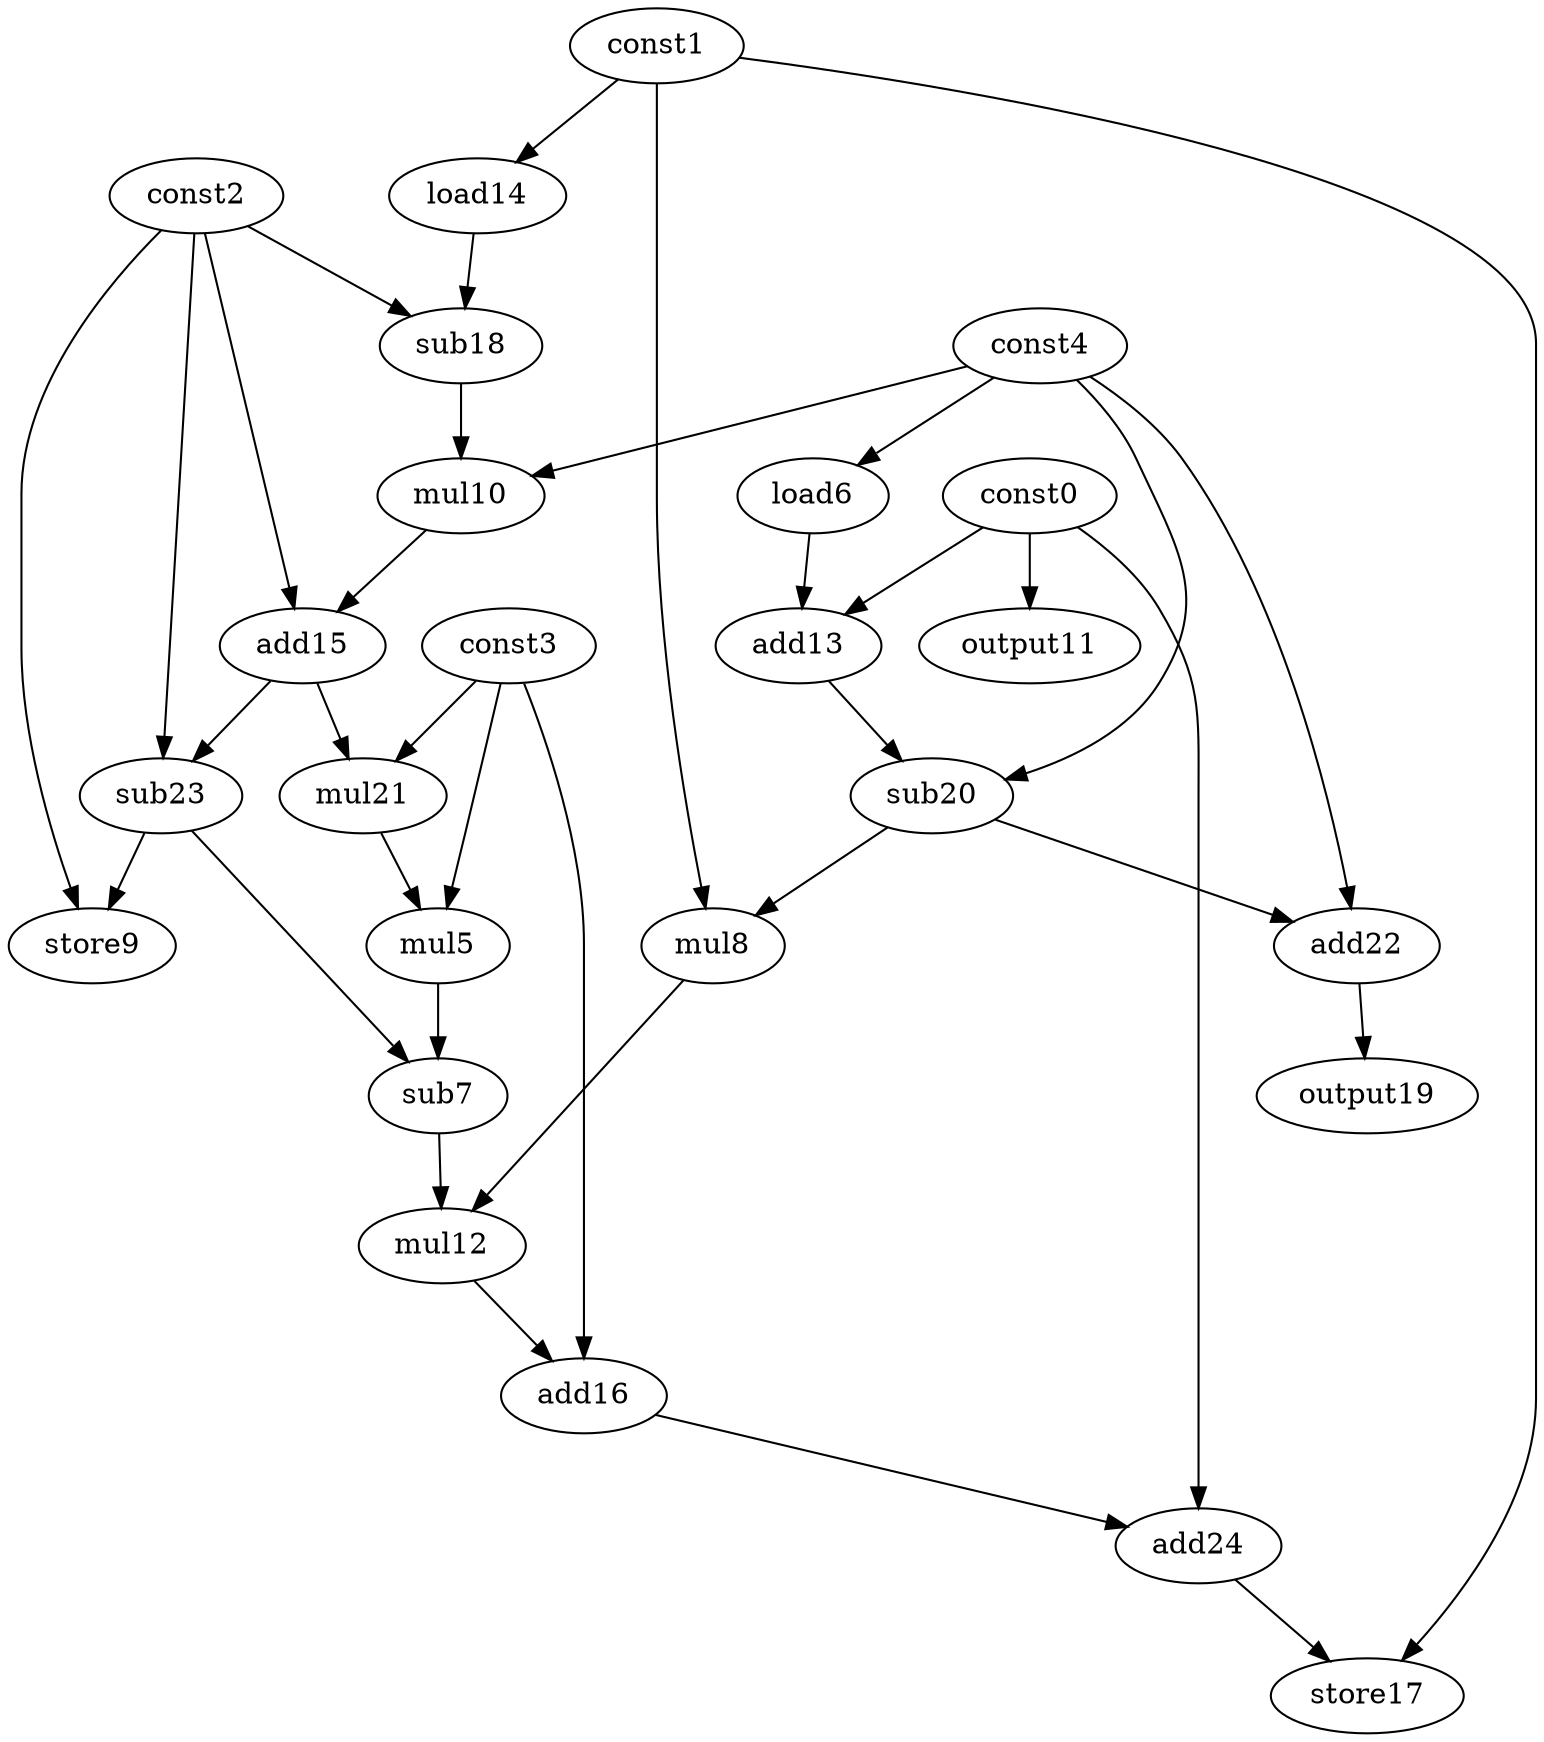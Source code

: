 digraph G { 
const0[opcode=const]; 
const1[opcode=const]; 
const2[opcode=const]; 
const3[opcode=const]; 
const4[opcode=const]; 
mul5[opcode=mul]; 
load6[opcode=load]; 
sub7[opcode=sub]; 
mul8[opcode=mul]; 
store9[opcode=store]; 
mul10[opcode=mul]; 
output11[opcode=output]; 
mul12[opcode=mul]; 
add13[opcode=add]; 
load14[opcode=load]; 
add15[opcode=add]; 
add16[opcode=add]; 
store17[opcode=store]; 
sub18[opcode=sub]; 
output19[opcode=output]; 
sub20[opcode=sub]; 
mul21[opcode=mul]; 
add22[opcode=add]; 
sub23[opcode=sub]; 
add24[opcode=add]; 
const4->load6[operand=0];
const0->output11[operand=0];
const1->load14[operand=0];
const0->add13[operand=0];
load6->add13[operand=1];
const2->sub18[operand=0];
load14->sub18[operand=1];
sub18->mul10[operand=0];
const4->mul10[operand=1];
const4->sub20[operand=0];
add13->sub20[operand=1];
const1->mul8[operand=0];
sub20->mul8[operand=1];
mul10->add15[operand=0];
const2->add15[operand=1];
const4->add22[operand=0];
sub20->add22[operand=1];
add22->output19[operand=0];
const3->mul21[operand=0];
add15->mul21[operand=1];
const2->sub23[operand=0];
add15->sub23[operand=1];
const3->mul5[operand=0];
mul21->mul5[operand=1];
const2->store9[operand=0];
sub23->store9[operand=1];
mul5->sub7[operand=0];
sub23->sub7[operand=1];
mul8->mul12[operand=0];
sub7->mul12[operand=1];
const3->add16[operand=0];
mul12->add16[operand=1];
add16->add24[operand=0];
const0->add24[operand=1];
add24->store17[operand=0];
const1->store17[operand=1];
}
